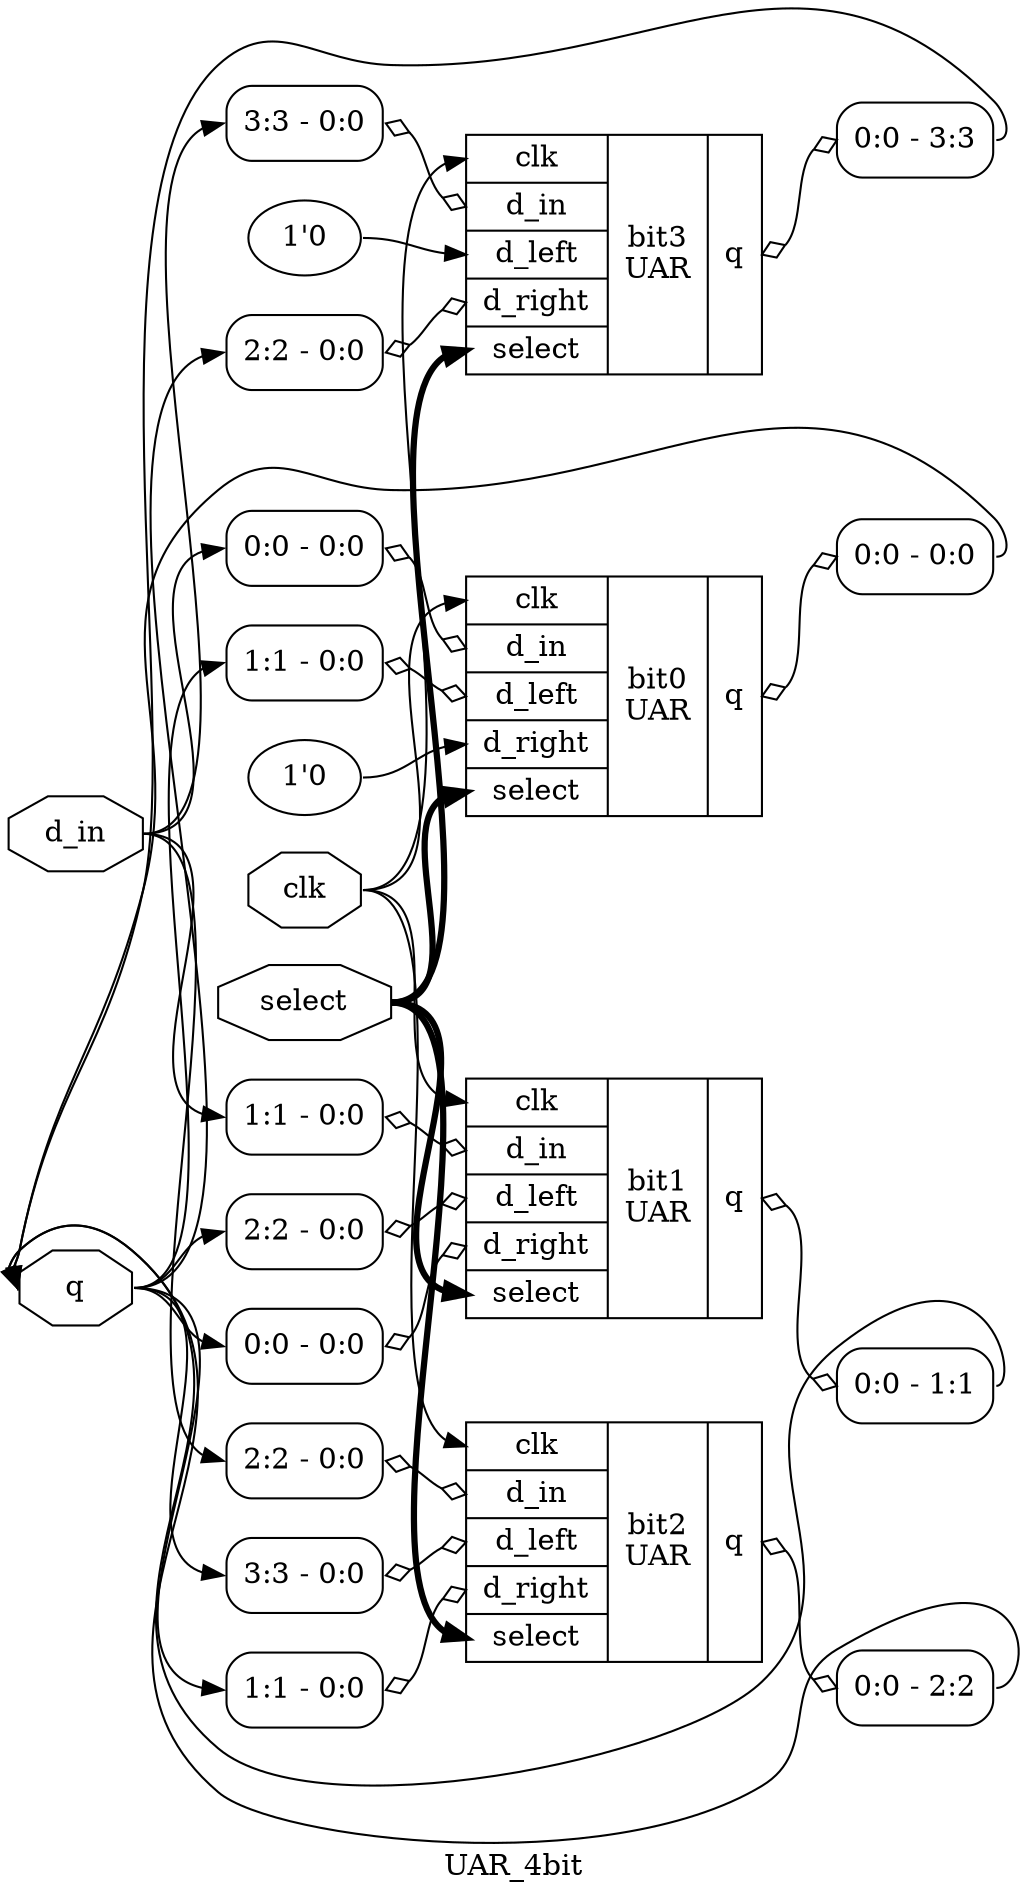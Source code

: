 digraph "UAR_4bit" {
label="UAR_4bit";
rankdir="LR";
remincross=true;
n1 [ shape=octagon, label="q", color="black", fontcolor="black" ];
n2 [ shape=octagon, label="select", color="black", fontcolor="black" ];
n3 [ shape=octagon, label="clk", color="black", fontcolor="black" ];
n4 [ shape=octagon, label="d_in", color="black", fontcolor="black" ];
v3 [ label="1'0" ];
c7 [ shape=record, label="{{<p3> clk|<p4> d_in|<p5> d_left|<p6> d_right|<p2> select}|bit3\nUAR|{<p1> q}}",  ];
x0 [ shape=record, style=rounded, label="<s0> 0:0 - 3:3 ", color="black", fontcolor="black" ];
c7:p1:e -> x0:w [arrowhead=odiamond, arrowtail=odiamond, dir=both, color="black", fontcolor="black", label=""];
x1 [ shape=record, style=rounded, label="<s0> 3:3 - 0:0 ", color="black", fontcolor="black" ];
x1:e -> c7:p4:w [arrowhead=odiamond, arrowtail=odiamond, dir=both, color="black", fontcolor="black", label=""];
x2 [ shape=record, style=rounded, label="<s0> 2:2 - 0:0 ", color="black", fontcolor="black" ];
x2:e -> c7:p6:w [arrowhead=odiamond, arrowtail=odiamond, dir=both, color="black", fontcolor="black", label=""];
c8 [ shape=record, label="{{<p3> clk|<p4> d_in|<p5> d_left|<p6> d_right|<p2> select}|bit2\nUAR|{<p1> q}}",  ];
x4 [ shape=record, style=rounded, label="<s0> 0:0 - 2:2 ", color="black", fontcolor="black" ];
c8:p1:e -> x4:w [arrowhead=odiamond, arrowtail=odiamond, dir=both, color="black", fontcolor="black", label=""];
x5 [ shape=record, style=rounded, label="<s0> 2:2 - 0:0 ", color="black", fontcolor="black" ];
x5:e -> c8:p4:w [arrowhead=odiamond, arrowtail=odiamond, dir=both, color="black", fontcolor="black", label=""];
x6 [ shape=record, style=rounded, label="<s0> 1:1 - 0:0 ", color="black", fontcolor="black" ];
x6:e -> c8:p6:w [arrowhead=odiamond, arrowtail=odiamond, dir=both, color="black", fontcolor="black", label=""];
x7 [ shape=record, style=rounded, label="<s0> 3:3 - 0:0 ", color="black", fontcolor="black" ];
x7:e -> c8:p5:w [arrowhead=odiamond, arrowtail=odiamond, dir=both, color="black", fontcolor="black", label=""];
c9 [ shape=record, label="{{<p3> clk|<p4> d_in|<p5> d_left|<p6> d_right|<p2> select}|bit1\nUAR|{<p1> q}}",  ];
x8 [ shape=record, style=rounded, label="<s0> 0:0 - 1:1 ", color="black", fontcolor="black" ];
c9:p1:e -> x8:w [arrowhead=odiamond, arrowtail=odiamond, dir=both, color="black", fontcolor="black", label=""];
x9 [ shape=record, style=rounded, label="<s0> 1:1 - 0:0 ", color="black", fontcolor="black" ];
x9:e -> c9:p4:w [arrowhead=odiamond, arrowtail=odiamond, dir=both, color="black", fontcolor="black", label=""];
x10 [ shape=record, style=rounded, label="<s0> 0:0 - 0:0 ", color="black", fontcolor="black" ];
x10:e -> c9:p6:w [arrowhead=odiamond, arrowtail=odiamond, dir=both, color="black", fontcolor="black", label=""];
x11 [ shape=record, style=rounded, label="<s0> 2:2 - 0:0 ", color="black", fontcolor="black" ];
x11:e -> c9:p5:w [arrowhead=odiamond, arrowtail=odiamond, dir=both, color="black", fontcolor="black", label=""];
v14 [ label="1'0" ];
c10 [ shape=record, label="{{<p3> clk|<p4> d_in|<p5> d_left|<p6> d_right|<p2> select}|bit0\nUAR|{<p1> q}}",  ];
x12 [ shape=record, style=rounded, label="<s0> 0:0 - 0:0 ", color="black", fontcolor="black" ];
c10:p1:e -> x12:w [arrowhead=odiamond, arrowtail=odiamond, dir=both, color="black", fontcolor="black", label=""];
x13 [ shape=record, style=rounded, label="<s0> 0:0 - 0:0 ", color="black", fontcolor="black" ];
x13:e -> c10:p4:w [arrowhead=odiamond, arrowtail=odiamond, dir=both, color="black", fontcolor="black", label=""];
x15 [ shape=record, style=rounded, label="<s0> 1:1 - 0:0 ", color="black", fontcolor="black" ];
x15:e -> c10:p5:w [arrowhead=odiamond, arrowtail=odiamond, dir=both, color="black", fontcolor="black", label=""];
x0:s0:e -> n1:w [color="black", fontcolor="black", label=""];
x12:s0:e -> n1:w [color="black", fontcolor="black", label=""];
x4:s0:e -> n1:w [color="black", fontcolor="black", label=""];
x8:s0:e -> n1:w [color="black", fontcolor="black", label=""];
n1:e -> x10:s0:w [color="black", fontcolor="black", label=""];
n1:e -> x11:s0:w [color="black", fontcolor="black", label=""];
n1:e -> x15:s0:w [color="black", fontcolor="black", label=""];
n1:e -> x2:s0:w [color="black", fontcolor="black", label=""];
n1:e -> x6:s0:w [color="black", fontcolor="black", label=""];
n1:e -> x7:s0:w [color="black", fontcolor="black", label=""];
n2:e -> c10:p2:w [color="black", fontcolor="black", style="setlinewidth(3)", label=""];
n2:e -> c7:p2:w [color="black", fontcolor="black", style="setlinewidth(3)", label=""];
n2:e -> c8:p2:w [color="black", fontcolor="black", style="setlinewidth(3)", label=""];
n2:e -> c9:p2:w [color="black", fontcolor="black", style="setlinewidth(3)", label=""];
n3:e -> c10:p3:w [color="black", fontcolor="black", label=""];
n3:e -> c7:p3:w [color="black", fontcolor="black", label=""];
n3:e -> c8:p3:w [color="black", fontcolor="black", label=""];
n3:e -> c9:p3:w [color="black", fontcolor="black", label=""];
n4:e -> x13:s0:w [color="black", fontcolor="black", label=""];
n4:e -> x1:s0:w [color="black", fontcolor="black", label=""];
n4:e -> x5:s0:w [color="black", fontcolor="black", label=""];
n4:e -> x9:s0:w [color="black", fontcolor="black", label=""];
v14:e -> c10:p6:w [color="black", fontcolor="black", label=""];
v3:e -> c7:p5:w [color="black", fontcolor="black", label=""];
}

